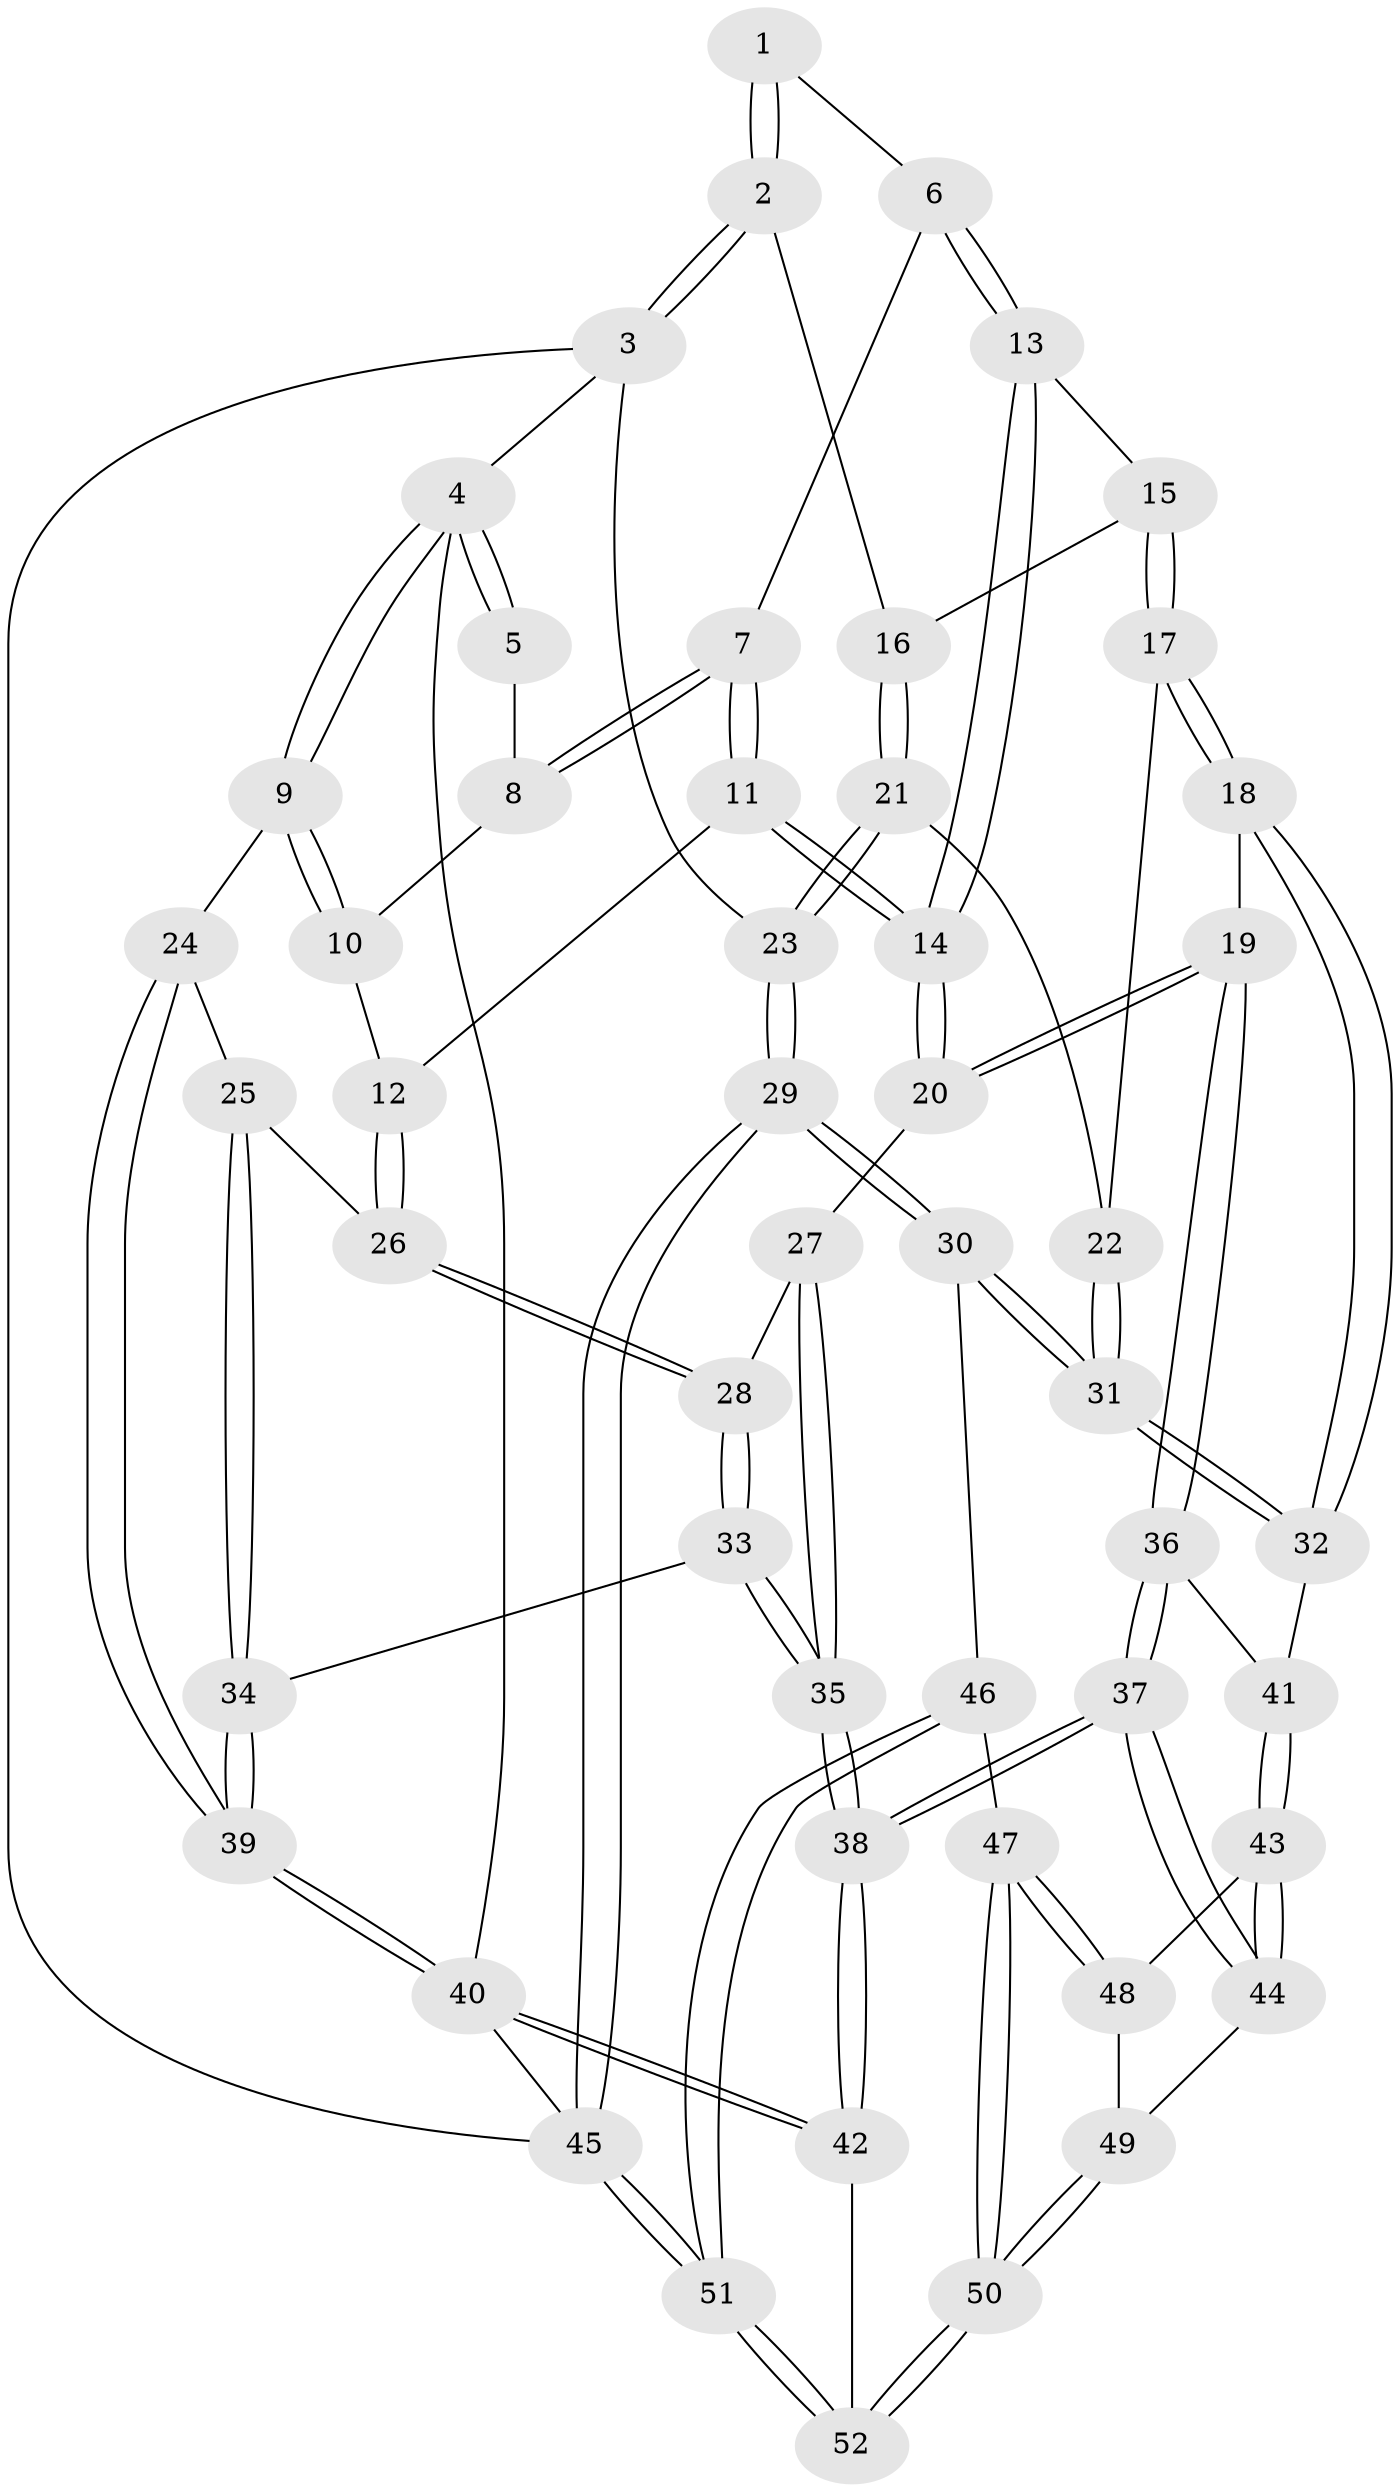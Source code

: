 // coarse degree distribution, {4: 0.3103448275862069, 6: 0.10344827586206896, 7: 0.06896551724137931, 2: 0.034482758620689655, 5: 0.3448275862068966, 3: 0.13793103448275862}
// Generated by graph-tools (version 1.1) at 2025/42/03/06/25 10:42:32]
// undirected, 52 vertices, 127 edges
graph export_dot {
graph [start="1"]
  node [color=gray90,style=filled];
  1 [pos="+0.45044775349062083+0"];
  2 [pos="+1+0"];
  3 [pos="+1+0"];
  4 [pos="+0+0"];
  5 [pos="+0.30855699639746453+0"];
  6 [pos="+0.5156794912993898+0.24103815162000883"];
  7 [pos="+0.38957330730872575+0.24428345777554014"];
  8 [pos="+0.30855257292239796+0.17691124034178113"];
  9 [pos="+0+0.21302023538232787"];
  10 [pos="+0.29709297427236137+0.18689373145607263"];
  11 [pos="+0.28180333666470986+0.39028414680676016"];
  12 [pos="+0.1940056313035203+0.38385488161952613"];
  13 [pos="+0.5600467722006963+0.28474506670472965"];
  14 [pos="+0.4624707130027715+0.4865555421893007"];
  15 [pos="+0.7412220546356149+0.2662517271737895"];
  16 [pos="+0.9510800370791422+0.10074413632878572"];
  17 [pos="+0.7395762319618154+0.4812693451126571"];
  18 [pos="+0.7227355129855456+0.509038405084611"];
  19 [pos="+0.5576438431168322+0.5736297869894615"];
  20 [pos="+0.46313425341045816+0.48923963949633364"];
  21 [pos="+0.8668344942129226+0.4986254102065228"];
  22 [pos="+0.8566943701983879+0.5021377529813771"];
  23 [pos="+1+0.544812339694135"];
  24 [pos="+0+0.33850601673811503"];
  25 [pos="+0.07997220158538726+0.39001320988549315"];
  26 [pos="+0.13753649703663717+0.39565237090972166"];
  27 [pos="+0.41109234351253826+0.5414341970004423"];
  28 [pos="+0.2574383824913784+0.5783970714093456"];
  29 [pos="+1+0.7209785179474442"];
  30 [pos="+0.925979265855567+0.761612436707754"];
  31 [pos="+0.8661781410864875+0.7184854526539051"];
  32 [pos="+0.8214456261953926+0.6975662980965582"];
  33 [pos="+0.23386498729457458+0.6872976706893343"];
  34 [pos="+0.156060921119791+0.6334141644965334"];
  35 [pos="+0.2903790411290195+0.8392808709999429"];
  36 [pos="+0.5698320451506937+0.6630758939882256"];
  37 [pos="+0.4332624296306585+0.9221908283497582"];
  38 [pos="+0.30450091587598627+1"];
  39 [pos="+0+0.7370656687992521"];
  40 [pos="+0+1"];
  41 [pos="+0.7018086711035626+0.7089975583466028"];
  42 [pos="+0.2735869411439927+1"];
  43 [pos="+0.6756702548949381+0.8226608689456554"];
  44 [pos="+0.5670675993162683+0.8927179863998926"];
  45 [pos="+1+1"];
  46 [pos="+0.8890524778199453+0.8135799931522167"];
  47 [pos="+0.8554001662009866+0.8397085988227485"];
  48 [pos="+0.8229192489090017+0.8464941114829331"];
  49 [pos="+0.7046890661720961+0.9152364086153514"];
  50 [pos="+0.7693158820848987+1"];
  51 [pos="+0.9890243079860115+1"];
  52 [pos="+0.7493132992036007+1"];
  1 -- 2;
  1 -- 2;
  1 -- 6;
  2 -- 3;
  2 -- 3;
  2 -- 16;
  3 -- 4;
  3 -- 23;
  3 -- 45;
  4 -- 5;
  4 -- 5;
  4 -- 9;
  4 -- 9;
  4 -- 40;
  5 -- 8;
  6 -- 7;
  6 -- 13;
  6 -- 13;
  7 -- 8;
  7 -- 8;
  7 -- 11;
  7 -- 11;
  8 -- 10;
  9 -- 10;
  9 -- 10;
  9 -- 24;
  10 -- 12;
  11 -- 12;
  11 -- 14;
  11 -- 14;
  12 -- 26;
  12 -- 26;
  13 -- 14;
  13 -- 14;
  13 -- 15;
  14 -- 20;
  14 -- 20;
  15 -- 16;
  15 -- 17;
  15 -- 17;
  16 -- 21;
  16 -- 21;
  17 -- 18;
  17 -- 18;
  17 -- 22;
  18 -- 19;
  18 -- 32;
  18 -- 32;
  19 -- 20;
  19 -- 20;
  19 -- 36;
  19 -- 36;
  20 -- 27;
  21 -- 22;
  21 -- 23;
  21 -- 23;
  22 -- 31;
  22 -- 31;
  23 -- 29;
  23 -- 29;
  24 -- 25;
  24 -- 39;
  24 -- 39;
  25 -- 26;
  25 -- 34;
  25 -- 34;
  26 -- 28;
  26 -- 28;
  27 -- 28;
  27 -- 35;
  27 -- 35;
  28 -- 33;
  28 -- 33;
  29 -- 30;
  29 -- 30;
  29 -- 45;
  29 -- 45;
  30 -- 31;
  30 -- 31;
  30 -- 46;
  31 -- 32;
  31 -- 32;
  32 -- 41;
  33 -- 34;
  33 -- 35;
  33 -- 35;
  34 -- 39;
  34 -- 39;
  35 -- 38;
  35 -- 38;
  36 -- 37;
  36 -- 37;
  36 -- 41;
  37 -- 38;
  37 -- 38;
  37 -- 44;
  37 -- 44;
  38 -- 42;
  38 -- 42;
  39 -- 40;
  39 -- 40;
  40 -- 42;
  40 -- 42;
  40 -- 45;
  41 -- 43;
  41 -- 43;
  42 -- 52;
  43 -- 44;
  43 -- 44;
  43 -- 48;
  44 -- 49;
  45 -- 51;
  45 -- 51;
  46 -- 47;
  46 -- 51;
  46 -- 51;
  47 -- 48;
  47 -- 48;
  47 -- 50;
  47 -- 50;
  48 -- 49;
  49 -- 50;
  49 -- 50;
  50 -- 52;
  50 -- 52;
  51 -- 52;
  51 -- 52;
}
